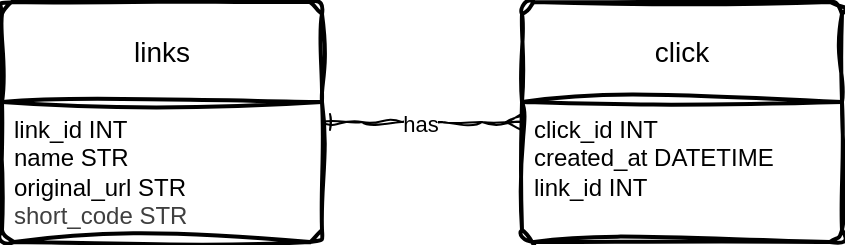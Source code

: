 <mxfile>
    <diagram id="69tLn0g_n1TDyBHQ1E1J" name="Page-1">
        <mxGraphModel dx="655" dy="539" grid="1" gridSize="10" guides="1" tooltips="1" connect="1" arrows="1" fold="1" page="1" pageScale="1" pageWidth="850" pageHeight="1100" math="0" shadow="0" adaptiveColors="simple">
            <root>
                <mxCell id="0"/>
                <mxCell id="1" parent="0"/>
                <mxCell id="2" value="click" style="swimlane;childLayout=stackLayout;horizontal=1;startSize=50;horizontalStack=0;rounded=1;fontSize=14;fontStyle=0;strokeWidth=2;resizeParent=0;resizeLast=1;shadow=0;dashed=0;align=center;arcSize=4;whiteSpace=wrap;html=1;sketch=1;curveFitting=1;jiggle=2;" vertex="1" parent="1">
                    <mxGeometry x="390" y="220" width="160" height="120" as="geometry"/>
                </mxCell>
                <mxCell id="3" value="click_id INT&lt;div&gt;created_at DATETIME&lt;/div&gt;&lt;div&gt;link_id INT&lt;/div&gt;" style="align=left;strokeColor=none;fillColor=none;spacingLeft=4;fontSize=12;verticalAlign=top;resizable=0;rotatable=0;part=1;html=1;sketch=1;curveFitting=1;jiggle=2;rounded=1;" vertex="1" parent="2">
                    <mxGeometry y="50" width="160" height="70" as="geometry"/>
                </mxCell>
                <mxCell id="4" value="links" style="swimlane;childLayout=stackLayout;horizontal=1;startSize=50;horizontalStack=0;rounded=1;fontSize=14;fontStyle=0;strokeWidth=2;resizeParent=0;resizeLast=1;shadow=0;dashed=0;align=center;arcSize=4;whiteSpace=wrap;html=1;sketch=1;curveFitting=1;jiggle=2;" vertex="1" parent="1">
                    <mxGeometry x="130" y="220" width="160" height="120" as="geometry">
                        <mxRectangle x="130" y="220" width="70" height="50" as="alternateBounds"/>
                    </mxGeometry>
                </mxCell>
                <mxCell id="5" value="&lt;div&gt;link_id INT&lt;/div&gt;name STR&lt;div&gt;original_url STR&lt;/div&gt;&lt;div&gt;&lt;span style=&quot;color: rgb(63, 63, 63); background-color: transparent;&quot;&gt;short_code STR&lt;/span&gt;&lt;/div&gt;" style="align=left;strokeColor=none;fillColor=none;spacingLeft=4;fontSize=12;verticalAlign=top;resizable=0;rotatable=0;part=1;html=1;sketch=1;curveFitting=1;jiggle=2;rounded=1;" vertex="1" parent="4">
                    <mxGeometry y="50" width="160" height="70" as="geometry"/>
                </mxCell>
                <mxCell id="6" value="" style="edgeStyle=entityRelationEdgeStyle;fontSize=12;html=1;endArrow=ERmany;startArrow=ERone;startFill=0;sketch=1;curveFitting=1;jiggle=2;" edge="1" parent="1" source="4" target="2">
                    <mxGeometry width="100" height="100" relative="1" as="geometry">
                        <mxPoint x="380" y="480" as="sourcePoint"/>
                        <mxPoint x="480" y="380" as="targetPoint"/>
                    </mxGeometry>
                </mxCell>
                <mxCell id="7" value="has" style="edgeLabel;html=1;align=center;verticalAlign=middle;resizable=0;points=[];sketch=1;curveFitting=1;jiggle=2;rounded=1;" vertex="1" connectable="0" parent="6">
                    <mxGeometry x="-0.034" y="-1" relative="1" as="geometry">
                        <mxPoint as="offset"/>
                    </mxGeometry>
                </mxCell>
            </root>
        </mxGraphModel>
    </diagram>
</mxfile>